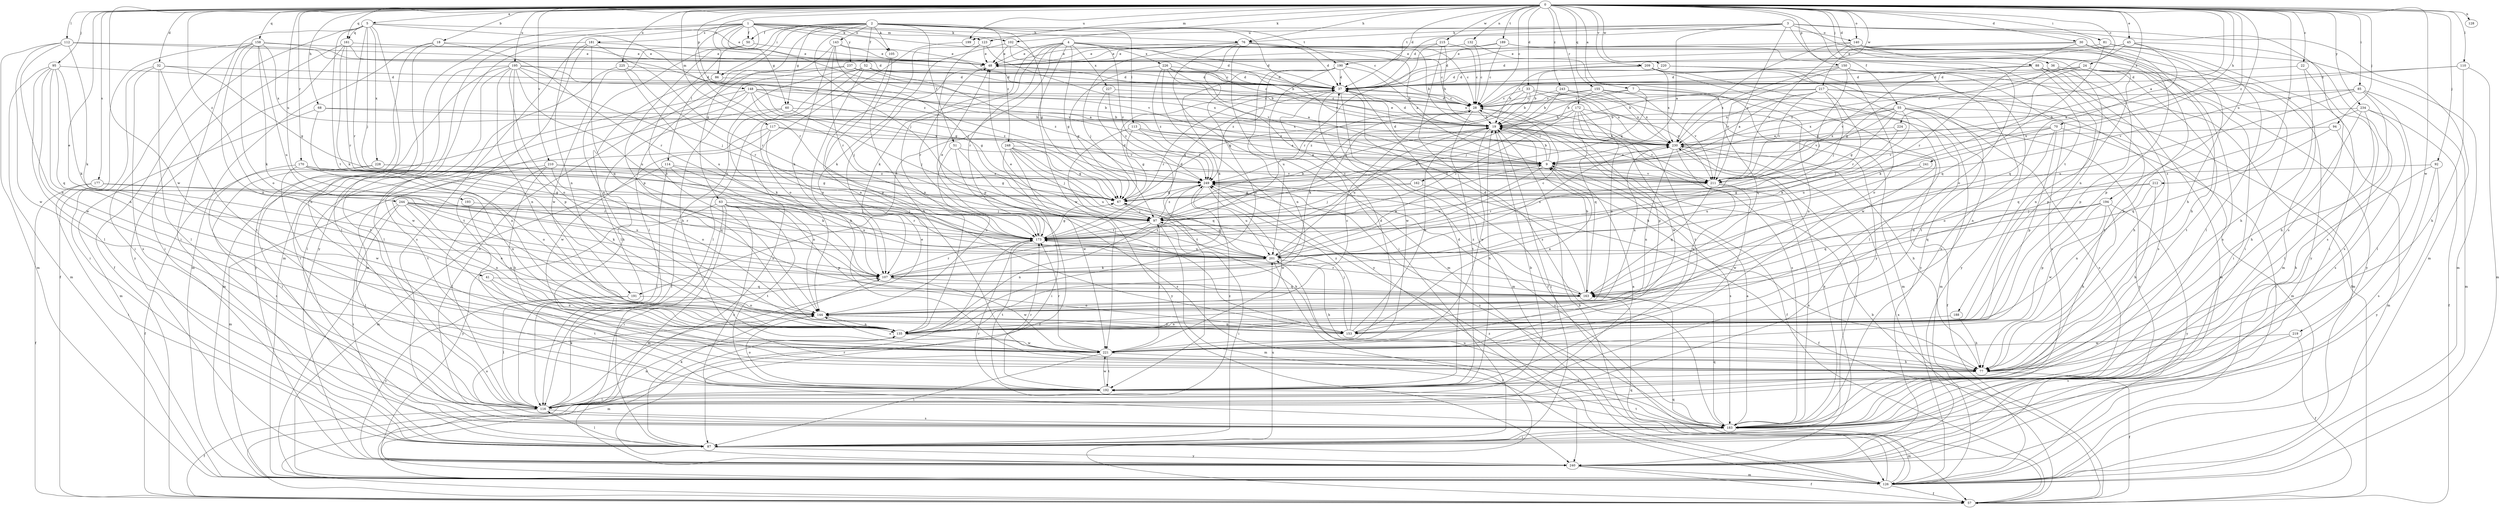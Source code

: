 strict digraph  {
0;
1;
2;
3;
4;
5;
7;
9;
18;
19;
22;
24;
28;
30;
32;
33;
36;
37;
41;
45;
48;
50;
51;
52;
55;
57;
60;
63;
67;
68;
70;
76;
77;
81;
85;
86;
87;
88;
92;
94;
95;
97;
102;
105;
107;
110;
112;
113;
114;
116;
117;
123;
126;
128;
132;
135;
140;
143;
144;
148;
150;
153;
155;
158;
161;
162;
163;
170;
172;
173;
177;
181;
183;
188;
189;
190;
191;
192;
193;
194;
195;
199;
201;
209;
210;
211;
212;
215;
217;
219;
220;
221;
224;
225;
226;
227;
228;
230;
234;
237;
240;
241;
243;
244;
248;
249;
0 -> 5  [label=a];
0 -> 7  [label=a];
0 -> 9  [label=a];
0 -> 18  [label=b];
0 -> 22  [label=c];
0 -> 24  [label=c];
0 -> 28  [label=c];
0 -> 30  [label=d];
0 -> 32  [label=d];
0 -> 33  [label=d];
0 -> 36  [label=d];
0 -> 37  [label=d];
0 -> 41  [label=e];
0 -> 45  [label=e];
0 -> 68  [label=h];
0 -> 70  [label=h];
0 -> 76  [label=h];
0 -> 81  [label=i];
0 -> 85  [label=i];
0 -> 86  [label=i];
0 -> 88  [label=j];
0 -> 92  [label=j];
0 -> 94  [label=j];
0 -> 95  [label=j];
0 -> 102  [label=k];
0 -> 110  [label=l];
0 -> 112  [label=l];
0 -> 117  [label=m];
0 -> 123  [label=m];
0 -> 128  [label=n];
0 -> 132  [label=n];
0 -> 140  [label=o];
0 -> 148  [label=p];
0 -> 150  [label=p];
0 -> 155  [label=q];
0 -> 158  [label=q];
0 -> 161  [label=q];
0 -> 170  [label=r];
0 -> 172  [label=r];
0 -> 177  [label=s];
0 -> 188  [label=t];
0 -> 189  [label=t];
0 -> 193  [label=u];
0 -> 194  [label=u];
0 -> 195  [label=u];
0 -> 199  [label=u];
0 -> 209  [label=v];
0 -> 210  [label=v];
0 -> 212  [label=w];
0 -> 215  [label=w];
0 -> 217  [label=w];
0 -> 219  [label=w];
0 -> 220  [label=w];
0 -> 221  [label=w];
0 -> 224  [label=x];
0 -> 225  [label=x];
0 -> 234  [label=y];
0 -> 241  [label=z];
0 -> 243  [label=z];
0 -> 244  [label=z];
1 -> 28  [label=c];
1 -> 50  [label=f];
1 -> 60  [label=g];
1 -> 76  [label=h];
1 -> 102  [label=k];
1 -> 105  [label=k];
1 -> 123  [label=m];
1 -> 126  [label=m];
1 -> 135  [label=n];
1 -> 153  [label=p];
1 -> 173  [label=r];
1 -> 181  [label=s];
1 -> 211  [label=v];
1 -> 237  [label=y];
1 -> 240  [label=y];
2 -> 50  [label=f];
2 -> 51  [label=f];
2 -> 52  [label=f];
2 -> 60  [label=g];
2 -> 63  [label=g];
2 -> 67  [label=g];
2 -> 86  [label=i];
2 -> 97  [label=j];
2 -> 105  [label=k];
2 -> 113  [label=l];
2 -> 114  [label=l];
2 -> 140  [label=o];
2 -> 143  [label=o];
2 -> 144  [label=o];
2 -> 190  [label=t];
2 -> 211  [label=v];
2 -> 248  [label=z];
3 -> 9  [label=a];
3 -> 37  [label=d];
3 -> 55  [label=f];
3 -> 76  [label=h];
3 -> 77  [label=h];
3 -> 126  [label=m];
3 -> 135  [label=n];
3 -> 183  [label=s];
3 -> 190  [label=t];
3 -> 199  [label=u];
3 -> 211  [label=v];
4 -> 28  [label=c];
4 -> 37  [label=d];
4 -> 48  [label=e];
4 -> 67  [label=g];
4 -> 107  [label=k];
4 -> 135  [label=n];
4 -> 173  [label=r];
4 -> 191  [label=t];
4 -> 221  [label=w];
4 -> 226  [label=x];
4 -> 227  [label=x];
4 -> 249  [label=z];
5 -> 48  [label=e];
5 -> 57  [label=f];
5 -> 77  [label=h];
5 -> 87  [label=i];
5 -> 97  [label=j];
5 -> 161  [label=q];
5 -> 173  [label=r];
5 -> 191  [label=t];
5 -> 228  [label=x];
5 -> 249  [label=z];
7 -> 19  [label=b];
7 -> 28  [label=c];
7 -> 135  [label=n];
7 -> 162  [label=q];
7 -> 163  [label=q];
9 -> 19  [label=b];
9 -> 28  [label=c];
9 -> 37  [label=d];
9 -> 183  [label=s];
9 -> 201  [label=u];
9 -> 211  [label=v];
9 -> 249  [label=z];
18 -> 48  [label=e];
18 -> 87  [label=i];
18 -> 116  [label=l];
18 -> 126  [label=m];
18 -> 173  [label=r];
19 -> 37  [label=d];
19 -> 57  [label=f];
19 -> 87  [label=i];
19 -> 201  [label=u];
19 -> 211  [label=v];
19 -> 221  [label=w];
19 -> 230  [label=x];
22 -> 37  [label=d];
22 -> 77  [label=h];
22 -> 183  [label=s];
24 -> 28  [label=c];
24 -> 37  [label=d];
24 -> 87  [label=i];
24 -> 107  [label=k];
24 -> 240  [label=y];
28 -> 19  [label=b];
28 -> 37  [label=d];
28 -> 107  [label=k];
28 -> 153  [label=p];
28 -> 192  [label=t];
28 -> 249  [label=z];
30 -> 37  [label=d];
30 -> 48  [label=e];
30 -> 77  [label=h];
30 -> 153  [label=p];
30 -> 173  [label=r];
32 -> 37  [label=d];
32 -> 67  [label=g];
32 -> 87  [label=i];
32 -> 116  [label=l];
32 -> 183  [label=s];
32 -> 192  [label=t];
33 -> 19  [label=b];
33 -> 28  [label=c];
33 -> 67  [label=g];
33 -> 97  [label=j];
33 -> 192  [label=t];
33 -> 211  [label=v];
33 -> 230  [label=x];
36 -> 37  [label=d];
36 -> 67  [label=g];
36 -> 135  [label=n];
36 -> 153  [label=p];
36 -> 192  [label=t];
37 -> 28  [label=c];
37 -> 126  [label=m];
37 -> 173  [label=r];
37 -> 221  [label=w];
41 -> 135  [label=n];
41 -> 163  [label=q];
41 -> 192  [label=t];
45 -> 37  [label=d];
45 -> 48  [label=e];
45 -> 87  [label=i];
45 -> 163  [label=q];
45 -> 183  [label=s];
45 -> 249  [label=z];
48 -> 37  [label=d];
48 -> 173  [label=r];
50 -> 48  [label=e];
50 -> 135  [label=n];
50 -> 221  [label=w];
51 -> 9  [label=a];
51 -> 57  [label=f];
51 -> 144  [label=o];
51 -> 183  [label=s];
52 -> 37  [label=d];
52 -> 57  [label=f];
52 -> 77  [label=h];
52 -> 116  [label=l];
52 -> 144  [label=o];
52 -> 249  [label=z];
55 -> 9  [label=a];
55 -> 19  [label=b];
55 -> 67  [label=g];
55 -> 107  [label=k];
55 -> 126  [label=m];
55 -> 135  [label=n];
55 -> 183  [label=s];
55 -> 211  [label=v];
55 -> 230  [label=x];
55 -> 240  [label=y];
57 -> 19  [label=b];
57 -> 163  [label=q];
60 -> 19  [label=b];
60 -> 77  [label=h];
60 -> 97  [label=j];
60 -> 107  [label=k];
63 -> 87  [label=i];
63 -> 97  [label=j];
63 -> 126  [label=m];
63 -> 153  [label=p];
63 -> 173  [label=r];
63 -> 183  [label=s];
63 -> 192  [label=t];
63 -> 201  [label=u];
63 -> 240  [label=y];
67 -> 37  [label=d];
67 -> 77  [label=h];
67 -> 97  [label=j];
68 -> 19  [label=b];
68 -> 126  [label=m];
68 -> 135  [label=n];
68 -> 230  [label=x];
70 -> 87  [label=i];
70 -> 144  [label=o];
70 -> 153  [label=p];
70 -> 201  [label=u];
70 -> 211  [label=v];
70 -> 230  [label=x];
76 -> 9  [label=a];
76 -> 19  [label=b];
76 -> 28  [label=c];
76 -> 37  [label=d];
76 -> 48  [label=e];
76 -> 87  [label=i];
76 -> 97  [label=j];
76 -> 126  [label=m];
76 -> 135  [label=n];
77 -> 57  [label=f];
77 -> 192  [label=t];
81 -> 48  [label=e];
81 -> 116  [label=l];
81 -> 126  [label=m];
81 -> 163  [label=q];
85 -> 28  [label=c];
85 -> 77  [label=h];
85 -> 116  [label=l];
85 -> 126  [label=m];
85 -> 201  [label=u];
85 -> 211  [label=v];
86 -> 116  [label=l];
86 -> 230  [label=x];
87 -> 107  [label=k];
87 -> 116  [label=l];
87 -> 201  [label=u];
87 -> 240  [label=y];
88 -> 37  [label=d];
88 -> 126  [label=m];
88 -> 153  [label=p];
88 -> 183  [label=s];
88 -> 192  [label=t];
88 -> 211  [label=v];
92 -> 77  [label=h];
92 -> 183  [label=s];
92 -> 240  [label=y];
92 -> 249  [label=z];
94 -> 126  [label=m];
94 -> 163  [label=q];
94 -> 230  [label=x];
95 -> 37  [label=d];
95 -> 107  [label=k];
95 -> 116  [label=l];
95 -> 126  [label=m];
95 -> 135  [label=n];
95 -> 163  [label=q];
95 -> 221  [label=w];
97 -> 19  [label=b];
97 -> 87  [label=i];
97 -> 126  [label=m];
97 -> 135  [label=n];
97 -> 173  [label=r];
97 -> 249  [label=z];
102 -> 19  [label=b];
102 -> 37  [label=d];
102 -> 48  [label=e];
102 -> 107  [label=k];
105 -> 77  [label=h];
105 -> 153  [label=p];
107 -> 163  [label=q];
107 -> 173  [label=r];
107 -> 221  [label=w];
107 -> 249  [label=z];
110 -> 9  [label=a];
110 -> 37  [label=d];
110 -> 77  [label=h];
110 -> 126  [label=m];
112 -> 37  [label=d];
112 -> 48  [label=e];
112 -> 107  [label=k];
112 -> 126  [label=m];
112 -> 135  [label=n];
112 -> 221  [label=w];
113 -> 9  [label=a];
113 -> 67  [label=g];
113 -> 230  [label=x];
113 -> 240  [label=y];
113 -> 249  [label=z];
114 -> 107  [label=k];
114 -> 116  [label=l];
114 -> 126  [label=m];
114 -> 144  [label=o];
114 -> 211  [label=v];
116 -> 9  [label=a];
116 -> 19  [label=b];
116 -> 48  [label=e];
116 -> 57  [label=f];
116 -> 107  [label=k];
116 -> 135  [label=n];
116 -> 183  [label=s];
116 -> 249  [label=z];
117 -> 192  [label=t];
117 -> 201  [label=u];
117 -> 211  [label=v];
117 -> 221  [label=w];
117 -> 230  [label=x];
123 -> 48  [label=e];
123 -> 135  [label=n];
123 -> 153  [label=p];
123 -> 211  [label=v];
126 -> 19  [label=b];
126 -> 57  [label=f];
126 -> 163  [label=q];
126 -> 230  [label=x];
126 -> 249  [label=z];
132 -> 28  [label=c];
132 -> 48  [label=e];
132 -> 240  [label=y];
135 -> 28  [label=c];
135 -> 126  [label=m];
135 -> 221  [label=w];
140 -> 48  [label=e];
140 -> 77  [label=h];
140 -> 87  [label=i];
140 -> 126  [label=m];
140 -> 183  [label=s];
140 -> 211  [label=v];
140 -> 230  [label=x];
143 -> 28  [label=c];
143 -> 48  [label=e];
143 -> 97  [label=j];
143 -> 107  [label=k];
143 -> 116  [label=l];
143 -> 173  [label=r];
144 -> 135  [label=n];
144 -> 153  [label=p];
144 -> 230  [label=x];
148 -> 19  [label=b];
148 -> 28  [label=c];
148 -> 67  [label=g];
148 -> 97  [label=j];
148 -> 116  [label=l];
148 -> 126  [label=m];
148 -> 221  [label=w];
148 -> 249  [label=z];
150 -> 37  [label=d];
150 -> 57  [label=f];
150 -> 97  [label=j];
150 -> 144  [label=o];
150 -> 183  [label=s];
150 -> 211  [label=v];
150 -> 230  [label=x];
153 -> 9  [label=a];
153 -> 19  [label=b];
153 -> 97  [label=j];
153 -> 144  [label=o];
153 -> 249  [label=z];
155 -> 19  [label=b];
155 -> 28  [label=c];
155 -> 97  [label=j];
155 -> 126  [label=m];
155 -> 211  [label=v];
155 -> 230  [label=x];
158 -> 37  [label=d];
158 -> 48  [label=e];
158 -> 57  [label=f];
158 -> 87  [label=i];
158 -> 107  [label=k];
158 -> 135  [label=n];
158 -> 144  [label=o];
158 -> 201  [label=u];
158 -> 230  [label=x];
161 -> 48  [label=e];
161 -> 87  [label=i];
161 -> 107  [label=k];
161 -> 173  [label=r];
161 -> 211  [label=v];
161 -> 240  [label=y];
162 -> 57  [label=f];
162 -> 67  [label=g];
162 -> 97  [label=j];
163 -> 19  [label=b];
163 -> 37  [label=d];
163 -> 144  [label=o];
163 -> 173  [label=r];
163 -> 249  [label=z];
170 -> 116  [label=l];
170 -> 135  [label=n];
170 -> 144  [label=o];
170 -> 163  [label=q];
170 -> 221  [label=w];
170 -> 249  [label=z];
172 -> 19  [label=b];
172 -> 57  [label=f];
172 -> 144  [label=o];
172 -> 163  [label=q];
172 -> 173  [label=r];
172 -> 183  [label=s];
172 -> 221  [label=w];
173 -> 37  [label=d];
173 -> 48  [label=e];
173 -> 67  [label=g];
173 -> 192  [label=t];
173 -> 201  [label=u];
177 -> 57  [label=f];
177 -> 67  [label=g];
177 -> 87  [label=i];
177 -> 173  [label=r];
181 -> 48  [label=e];
181 -> 126  [label=m];
181 -> 163  [label=q];
181 -> 173  [label=r];
181 -> 183  [label=s];
181 -> 192  [label=t];
183 -> 9  [label=a];
183 -> 87  [label=i];
183 -> 126  [label=m];
183 -> 144  [label=o];
183 -> 163  [label=q];
183 -> 173  [label=r];
183 -> 192  [label=t];
183 -> 201  [label=u];
183 -> 230  [label=x];
183 -> 249  [label=z];
188 -> 77  [label=h];
188 -> 135  [label=n];
189 -> 28  [label=c];
189 -> 37  [label=d];
189 -> 48  [label=e];
189 -> 144  [label=o];
189 -> 240  [label=y];
190 -> 19  [label=b];
190 -> 37  [label=d];
190 -> 57  [label=f];
190 -> 107  [label=k];
190 -> 135  [label=n];
190 -> 201  [label=u];
190 -> 249  [label=z];
191 -> 116  [label=l];
191 -> 144  [label=o];
191 -> 240  [label=y];
192 -> 19  [label=b];
192 -> 37  [label=d];
192 -> 116  [label=l];
192 -> 144  [label=o];
192 -> 173  [label=r];
192 -> 221  [label=w];
193 -> 97  [label=j];
193 -> 135  [label=n];
194 -> 77  [label=h];
194 -> 97  [label=j];
194 -> 153  [label=p];
194 -> 163  [label=q];
194 -> 201  [label=u];
194 -> 221  [label=w];
194 -> 240  [label=y];
195 -> 9  [label=a];
195 -> 37  [label=d];
195 -> 67  [label=g];
195 -> 87  [label=i];
195 -> 97  [label=j];
195 -> 135  [label=n];
195 -> 144  [label=o];
195 -> 153  [label=p];
195 -> 192  [label=t];
195 -> 201  [label=u];
195 -> 240  [label=y];
199 -> 240  [label=y];
201 -> 9  [label=a];
201 -> 28  [label=c];
201 -> 48  [label=e];
201 -> 57  [label=f];
201 -> 67  [label=g];
201 -> 77  [label=h];
201 -> 107  [label=k];
201 -> 173  [label=r];
201 -> 230  [label=x];
209 -> 19  [label=b];
209 -> 37  [label=d];
209 -> 116  [label=l];
209 -> 192  [label=t];
209 -> 221  [label=w];
209 -> 230  [label=x];
209 -> 240  [label=y];
210 -> 67  [label=g];
210 -> 77  [label=h];
210 -> 116  [label=l];
210 -> 126  [label=m];
210 -> 144  [label=o];
210 -> 249  [label=z];
211 -> 163  [label=q];
211 -> 173  [label=r];
211 -> 183  [label=s];
211 -> 221  [label=w];
212 -> 67  [label=g];
212 -> 77  [label=h];
212 -> 135  [label=n];
212 -> 163  [label=q];
215 -> 19  [label=b];
215 -> 28  [label=c];
215 -> 48  [label=e];
215 -> 173  [label=r];
215 -> 183  [label=s];
217 -> 9  [label=a];
217 -> 19  [label=b];
217 -> 28  [label=c];
217 -> 77  [label=h];
217 -> 97  [label=j];
217 -> 126  [label=m];
217 -> 173  [label=r];
217 -> 211  [label=v];
217 -> 230  [label=x];
219 -> 57  [label=f];
219 -> 183  [label=s];
219 -> 221  [label=w];
220 -> 19  [label=b];
220 -> 37  [label=d];
220 -> 183  [label=s];
220 -> 240  [label=y];
221 -> 37  [label=d];
221 -> 77  [label=h];
221 -> 87  [label=i];
221 -> 97  [label=j];
221 -> 144  [label=o];
221 -> 173  [label=r];
221 -> 192  [label=t];
224 -> 97  [label=j];
224 -> 230  [label=x];
225 -> 37  [label=d];
225 -> 116  [label=l];
225 -> 173  [label=r];
225 -> 201  [label=u];
226 -> 9  [label=a];
226 -> 37  [label=d];
226 -> 67  [label=g];
226 -> 77  [label=h];
226 -> 230  [label=x];
226 -> 240  [label=y];
226 -> 249  [label=z];
227 -> 28  [label=c];
227 -> 192  [label=t];
227 -> 249  [label=z];
228 -> 57  [label=f];
228 -> 67  [label=g];
228 -> 183  [label=s];
228 -> 249  [label=z];
230 -> 9  [label=a];
230 -> 48  [label=e];
230 -> 77  [label=h];
230 -> 87  [label=i];
230 -> 135  [label=n];
230 -> 221  [label=w];
234 -> 19  [label=b];
234 -> 57  [label=f];
234 -> 77  [label=h];
234 -> 116  [label=l];
234 -> 163  [label=q];
234 -> 183  [label=s];
237 -> 19  [label=b];
237 -> 28  [label=c];
237 -> 37  [label=d];
237 -> 77  [label=h];
237 -> 183  [label=s];
240 -> 57  [label=f];
240 -> 126  [label=m];
240 -> 173  [label=r];
241 -> 201  [label=u];
241 -> 249  [label=z];
243 -> 28  [label=c];
243 -> 126  [label=m];
243 -> 173  [label=r];
243 -> 230  [label=x];
244 -> 87  [label=i];
244 -> 97  [label=j];
244 -> 107  [label=k];
244 -> 116  [label=l];
244 -> 135  [label=n];
244 -> 144  [label=o];
244 -> 173  [label=r];
244 -> 201  [label=u];
248 -> 9  [label=a];
248 -> 67  [label=g];
248 -> 87  [label=i];
248 -> 97  [label=j];
248 -> 163  [label=q];
248 -> 201  [label=u];
248 -> 221  [label=w];
249 -> 67  [label=g];
249 -> 183  [label=s];
249 -> 201  [label=u];
249 -> 221  [label=w];
}
